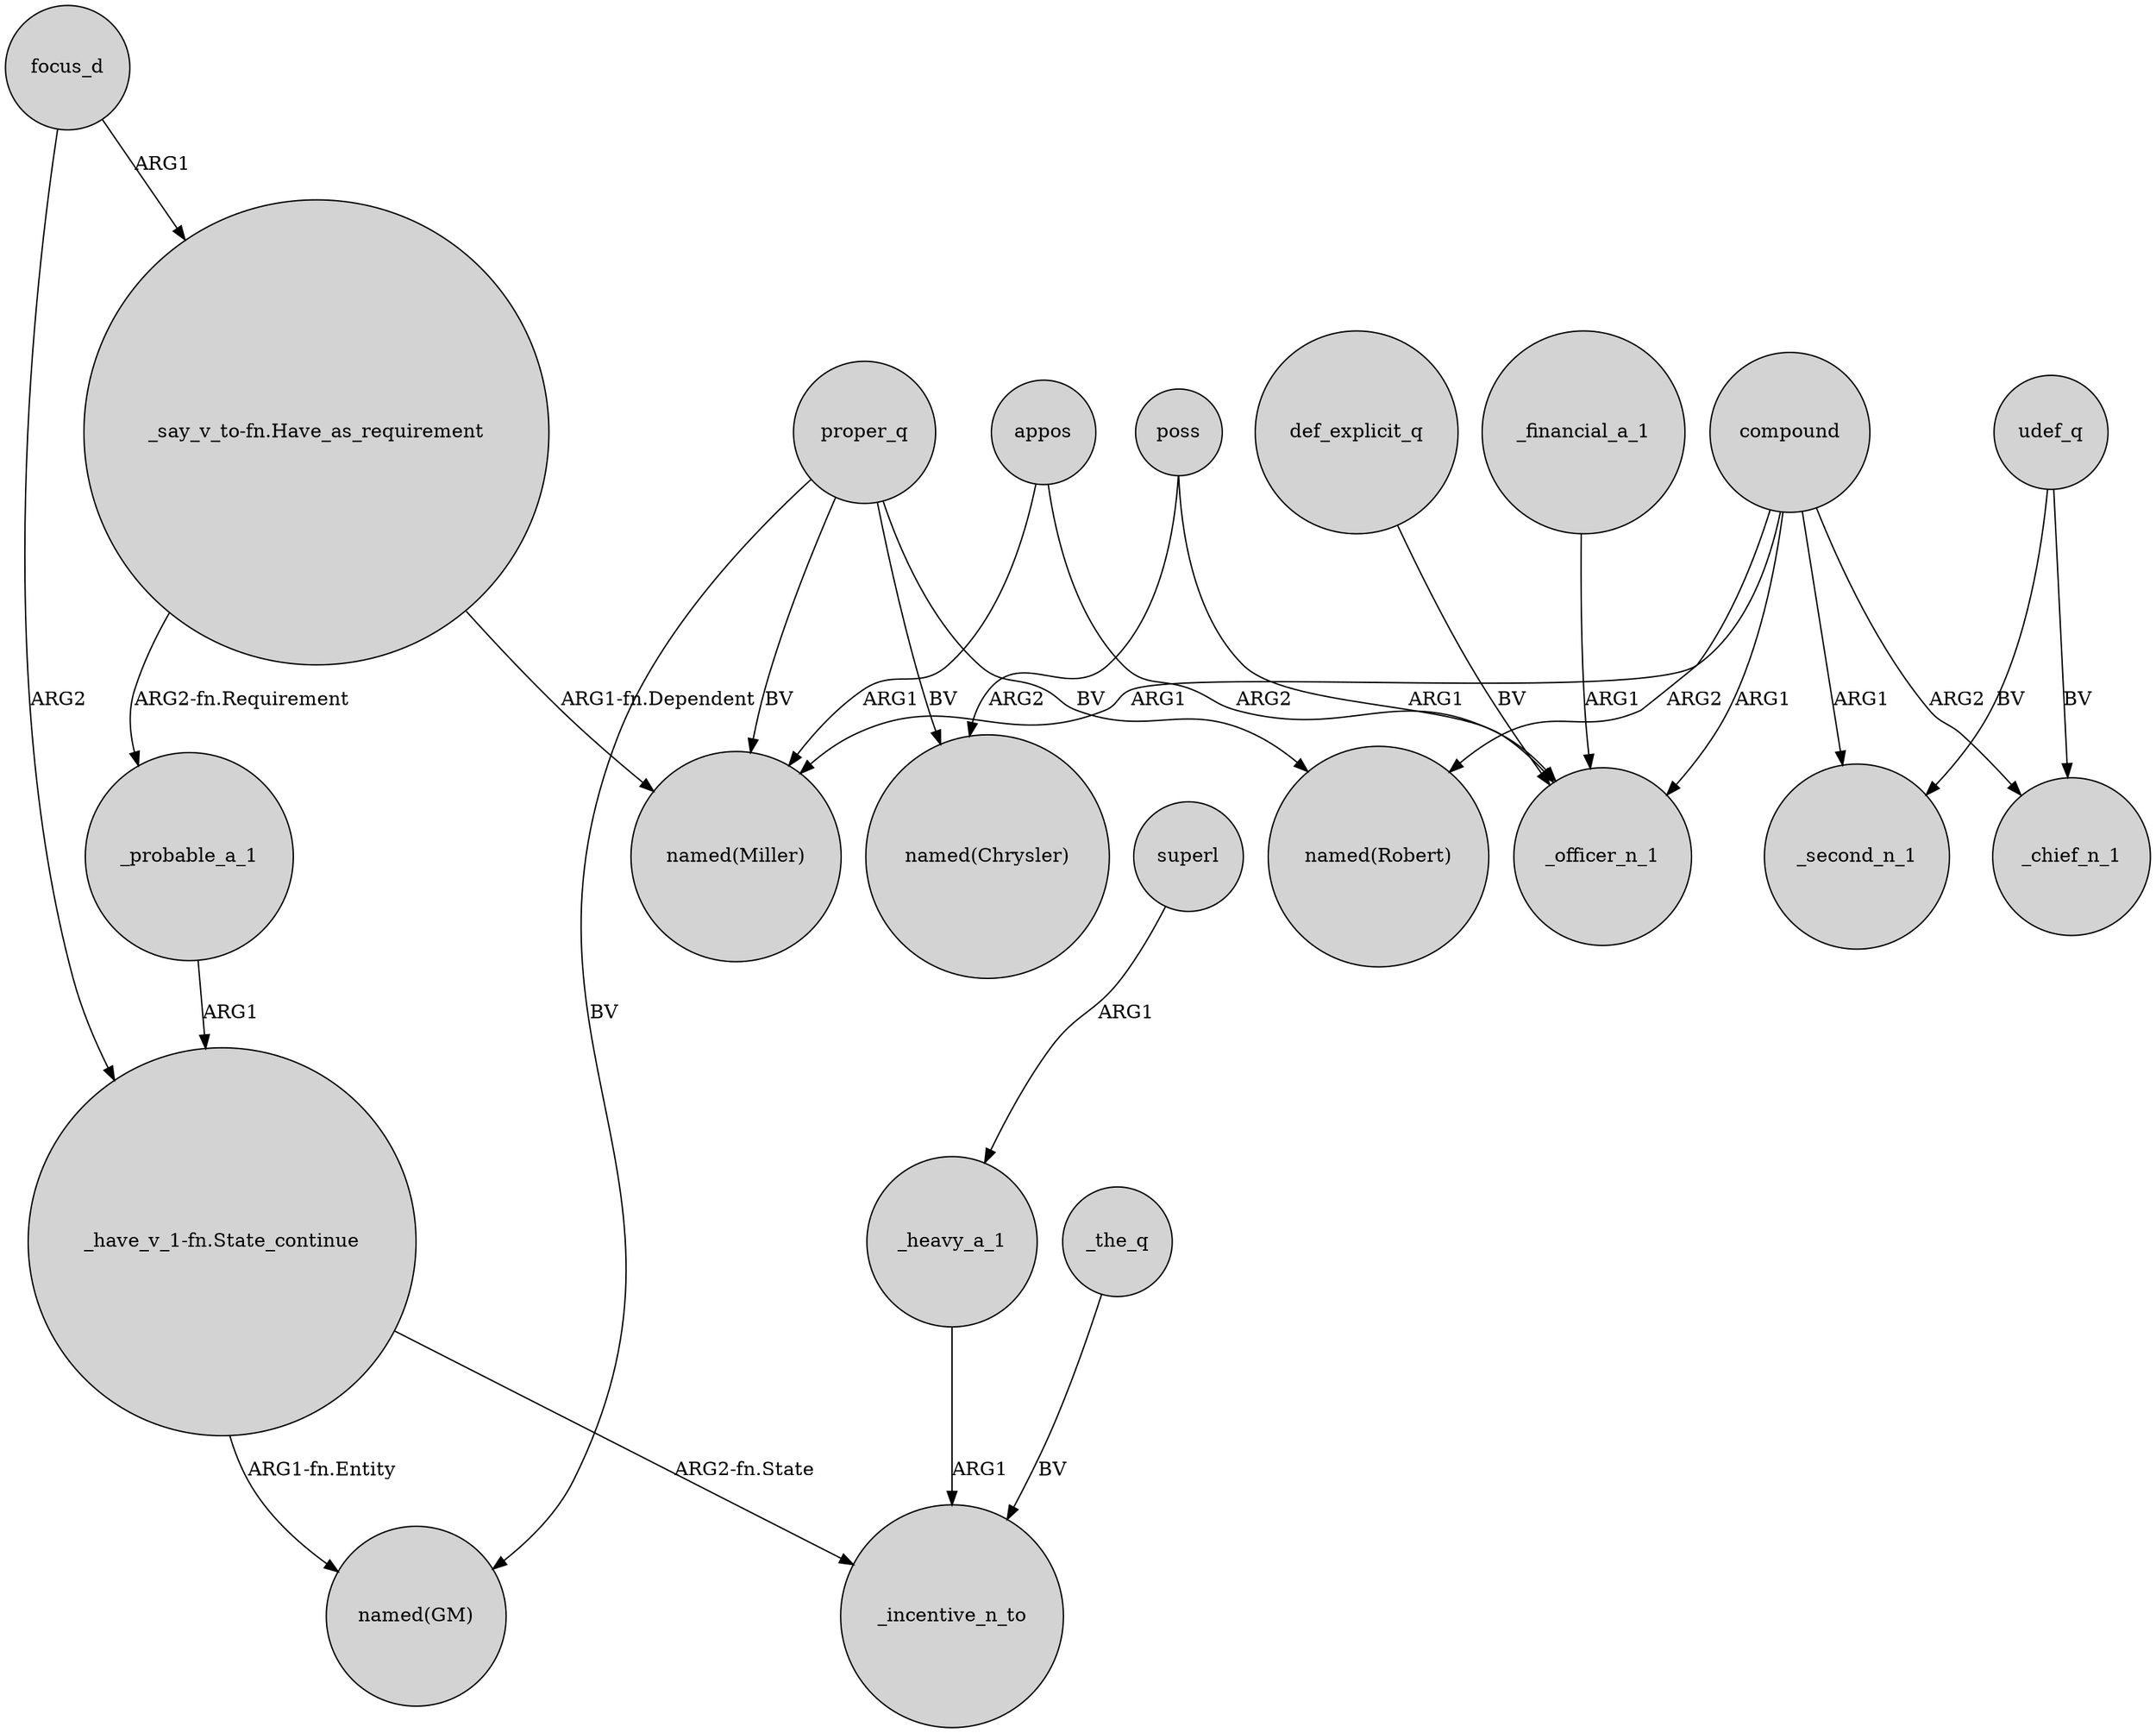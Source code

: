 digraph {
	node [shape=circle style=filled]
	compound -> "named(Miller)" [label=ARG1]
	proper_q -> "named(Miller)" [label=BV]
	compound -> _chief_n_1 [label=ARG2]
	def_explicit_q -> _officer_n_1 [label=BV]
	udef_q -> _chief_n_1 [label=BV]
	_the_q -> _incentive_n_to [label=BV]
	udef_q -> _second_n_1 [label=BV]
	focus_d -> "_say_v_to-fn.Have_as_requirement" [label=ARG1]
	proper_q -> "named(GM)" [label=BV]
	_heavy_a_1 -> _incentive_n_to [label=ARG1]
	"_have_v_1-fn.State_continue" -> "named(GM)" [label="ARG1-fn.Entity"]
	poss -> "named(Chrysler)" [label=ARG2]
	superl -> _heavy_a_1 [label=ARG1]
	"_say_v_to-fn.Have_as_requirement" -> _probable_a_1 [label="ARG2-fn.Requirement"]
	_financial_a_1 -> _officer_n_1 [label=ARG1]
	compound -> "named(Robert)" [label=ARG2]
	compound -> _officer_n_1 [label=ARG1]
	compound -> _second_n_1 [label=ARG1]
	focus_d -> "_have_v_1-fn.State_continue" [label=ARG2]
	poss -> _officer_n_1 [label=ARG1]
	appos -> "named(Miller)" [label=ARG1]
	proper_q -> "named(Robert)" [label=BV]
	"_have_v_1-fn.State_continue" -> _incentive_n_to [label="ARG2-fn.State"]
	appos -> _officer_n_1 [label=ARG2]
	_probable_a_1 -> "_have_v_1-fn.State_continue" [label=ARG1]
	"_say_v_to-fn.Have_as_requirement" -> "named(Miller)" [label="ARG1-fn.Dependent"]
	proper_q -> "named(Chrysler)" [label=BV]
}

